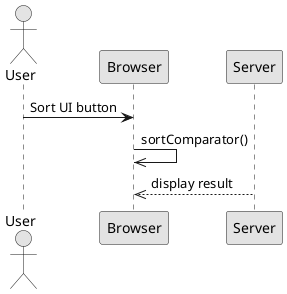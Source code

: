 @startuml  analysis.png
skinparam handwritten false
skinparam monochrome true
skinparam packageStyle rect
skinparam defaultFontName FG Virgil
skinparam shadowing false

actor User

User -> Browser : Sort UI button

Browser ->> Browser : sortComparator()

Server -->> Browser : display result

@enduml